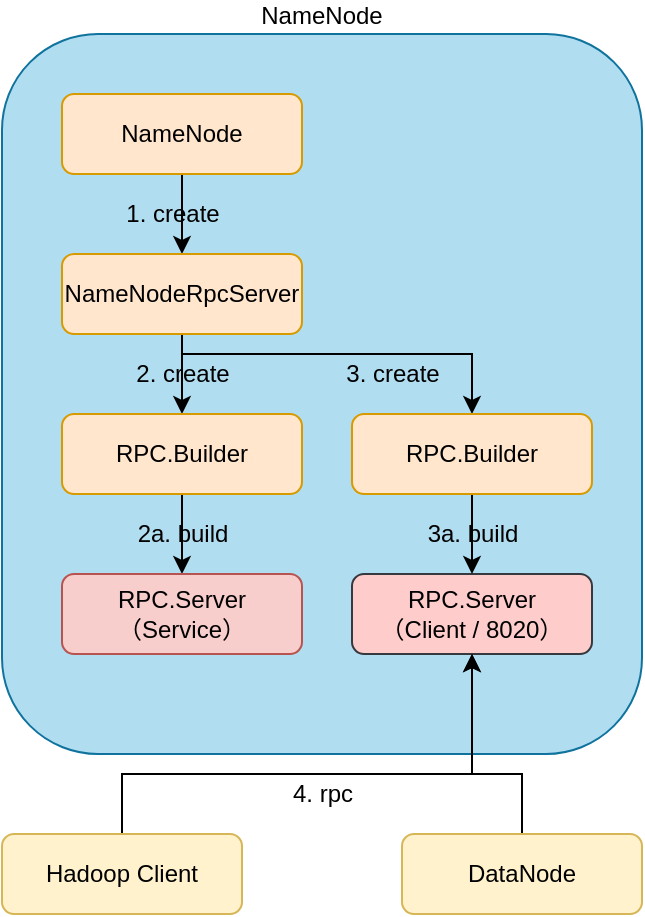 <mxfile version="12.4.2" type="device" pages="1"><diagram id="hMM5rEuSsj2iR4DkiRbX" name="第 1 页"><mxGraphModel dx="1106" dy="830" grid="1" gridSize="10" guides="1" tooltips="1" connect="1" arrows="1" fold="1" page="1" pageScale="1" pageWidth="827" pageHeight="1169" math="0" shadow="0"><root><mxCell id="0"/><mxCell id="1" parent="0"/><mxCell id="BDT3rRYQlgIGQ-wY8mAq-1" value="NameNode" style="rounded=1;whiteSpace=wrap;html=1;labelPosition=center;verticalLabelPosition=top;align=center;verticalAlign=bottom;fillColor=#b1ddf0;strokeColor=#10739e;" parent="1" vertex="1"><mxGeometry x="240" y="80" width="320" height="360" as="geometry"/></mxCell><mxCell id="0vlWlDdlFEA_YA2Uwws7-4" style="edgeStyle=orthogonalEdgeStyle;rounded=0;orthogonalLoop=1;jettySize=auto;html=1;" parent="1" source="BDT3rRYQlgIGQ-wY8mAq-2" target="0PgYDcCBg-6xwP_e2eoF-1" edge="1"><mxGeometry relative="1" as="geometry"/></mxCell><mxCell id="BDT3rRYQlgIGQ-wY8mAq-2" value="NameNode" style="rounded=1;whiteSpace=wrap;html=1;fillColor=#ffe6cc;strokeColor=#d79b00;flipV=1;" parent="1" vertex="1"><mxGeometry x="270" y="110" width="120" height="40" as="geometry"/></mxCell><mxCell id="BDT3rRYQlgIGQ-wY8mAq-10" style="rounded=0;orthogonalLoop=1;jettySize=auto;html=1;entryX=0.5;entryY=0;entryDx=0;entryDy=0;edgeStyle=orthogonalEdgeStyle;" parent="1" edge="1"><mxGeometry relative="1" as="geometry"><Array as="points"><mxPoint x="375" y="320"/><mxPoint x="180" y="320"/></Array><mxPoint x="375" y="260" as="sourcePoint"/></mxGeometry></mxCell><mxCell id="0PgYDcCBg-6xwP_e2eoF-6" style="edgeStyle=orthogonalEdgeStyle;rounded=0;orthogonalLoop=1;jettySize=auto;html=1;" parent="1" source="0PgYDcCBg-6xwP_e2eoF-1" target="0PgYDcCBg-6xwP_e2eoF-5" edge="1"><mxGeometry relative="1" as="geometry"/></mxCell><mxCell id="0vlWlDdlFEA_YA2Uwws7-9" style="edgeStyle=orthogonalEdgeStyle;rounded=0;orthogonalLoop=1;jettySize=auto;html=1;" parent="1" source="0PgYDcCBg-6xwP_e2eoF-1" target="0vlWlDdlFEA_YA2Uwws7-8" edge="1"><mxGeometry relative="1" as="geometry"><Array as="points"><mxPoint x="330" y="240"/><mxPoint x="475" y="240"/></Array></mxGeometry></mxCell><mxCell id="0PgYDcCBg-6xwP_e2eoF-1" value="NameNodeRpcServer" style="rounded=1;whiteSpace=wrap;html=1;fillColor=#ffe6cc;strokeColor=#d79b00;flipV=1;" parent="1" vertex="1"><mxGeometry x="270" y="190" width="120" height="40" as="geometry"/></mxCell><mxCell id="0PgYDcCBg-6xwP_e2eoF-4" value="1. create" style="text;html=1;align=center;verticalAlign=middle;resizable=0;points=[];;autosize=1;" parent="1" vertex="1"><mxGeometry x="295" y="160" width="60" height="20" as="geometry"/></mxCell><mxCell id="0vlWlDdlFEA_YA2Uwws7-6" style="edgeStyle=orthogonalEdgeStyle;rounded=0;orthogonalLoop=1;jettySize=auto;html=1;entryX=0.5;entryY=0;entryDx=0;entryDy=0;" parent="1" source="0PgYDcCBg-6xwP_e2eoF-5" target="0PgYDcCBg-6xwP_e2eoF-11" edge="1"><mxGeometry relative="1" as="geometry"/></mxCell><mxCell id="0PgYDcCBg-6xwP_e2eoF-5" value="RPC.Builder" style="rounded=1;whiteSpace=wrap;html=1;fillColor=#ffe6cc;strokeColor=#d79b00;flipV=1;" parent="1" vertex="1"><mxGeometry x="270" y="270" width="120" height="40" as="geometry"/></mxCell><mxCell id="0PgYDcCBg-6xwP_e2eoF-7" value="2. create" style="text;html=1;align=center;verticalAlign=middle;resizable=0;points=[];;autosize=1;" parent="1" vertex="1"><mxGeometry x="300" y="240" width="60" height="20" as="geometry"/></mxCell><mxCell id="0PgYDcCBg-6xwP_e2eoF-11" value="RPC.Server&lt;br&gt;（Service）" style="rounded=1;whiteSpace=wrap;html=1;fillColor=#f8cecc;strokeColor=#b85450;flipV=1;" parent="1" vertex="1"><mxGeometry x="270" y="350" width="120" height="40" as="geometry"/></mxCell><mxCell id="0PgYDcCBg-6xwP_e2eoF-12" value="RPC.Server&lt;br&gt;（Client / 8020）" style="rounded=1;whiteSpace=wrap;html=1;fillColor=#ffcccc;strokeColor=#36393d;" parent="1" vertex="1"><mxGeometry x="415" y="350" width="120" height="40" as="geometry"/></mxCell><mxCell id="0PgYDcCBg-6xwP_e2eoF-16" value="2a. build" style="text;html=1;align=center;verticalAlign=middle;resizable=0;points=[];;autosize=1;" parent="1" vertex="1"><mxGeometry x="300" y="320" width="60" height="20" as="geometry"/></mxCell><mxCell id="0vlWlDdlFEA_YA2Uwws7-11" style="edgeStyle=orthogonalEdgeStyle;rounded=0;orthogonalLoop=1;jettySize=auto;html=1;" parent="1" source="0vlWlDdlFEA_YA2Uwws7-8" target="0PgYDcCBg-6xwP_e2eoF-12" edge="1"><mxGeometry relative="1" as="geometry"/></mxCell><mxCell id="0vlWlDdlFEA_YA2Uwws7-8" value="RPC.Builder" style="rounded=1;whiteSpace=wrap;html=1;fillColor=#ffe6cc;strokeColor=#d79b00;flipV=1;" parent="1" vertex="1"><mxGeometry x="415" y="270" width="120" height="40" as="geometry"/></mxCell><mxCell id="0vlWlDdlFEA_YA2Uwws7-10" value="3. create" style="text;html=1;align=center;verticalAlign=middle;resizable=0;points=[];;autosize=1;" parent="1" vertex="1"><mxGeometry x="405" y="240" width="60" height="20" as="geometry"/></mxCell><mxCell id="0vlWlDdlFEA_YA2Uwws7-12" value="3a. build" style="text;html=1;align=center;verticalAlign=middle;resizable=0;points=[];;autosize=1;" parent="1" vertex="1"><mxGeometry x="445" y="320" width="60" height="20" as="geometry"/></mxCell><mxCell id="5VEbZJtqIM8kty6DEdCm-3" style="edgeStyle=orthogonalEdgeStyle;rounded=0;orthogonalLoop=1;jettySize=auto;html=1;entryX=0.5;entryY=1;entryDx=0;entryDy=0;" edge="1" parent="1" source="5VEbZJtqIM8kty6DEdCm-1" target="0PgYDcCBg-6xwP_e2eoF-12"><mxGeometry relative="1" as="geometry"><Array as="points"><mxPoint x="300" y="450"/><mxPoint x="475" y="450"/></Array></mxGeometry></mxCell><mxCell id="5VEbZJtqIM8kty6DEdCm-1" value="Hadoop Client" style="rounded=1;whiteSpace=wrap;html=1;fillColor=#fff2cc;strokeColor=#d6b656;" vertex="1" parent="1"><mxGeometry x="240" y="480" width="120" height="40" as="geometry"/></mxCell><mxCell id="5VEbZJtqIM8kty6DEdCm-4" style="edgeStyle=orthogonalEdgeStyle;rounded=0;orthogonalLoop=1;jettySize=auto;html=1;exitX=0.5;exitY=0;exitDx=0;exitDy=0;" edge="1" parent="1" source="5VEbZJtqIM8kty6DEdCm-2" target="0PgYDcCBg-6xwP_e2eoF-12"><mxGeometry relative="1" as="geometry"><Array as="points"><mxPoint x="500" y="450"/><mxPoint x="475" y="450"/></Array></mxGeometry></mxCell><mxCell id="5VEbZJtqIM8kty6DEdCm-2" value="DataNode" style="rounded=1;whiteSpace=wrap;html=1;fillColor=#fff2cc;strokeColor=#d6b656;" vertex="1" parent="1"><mxGeometry x="440" y="480" width="120" height="40" as="geometry"/></mxCell><mxCell id="5VEbZJtqIM8kty6DEdCm-5" value="4. rpc" style="text;html=1;align=center;verticalAlign=middle;resizable=0;points=[];;autosize=1;" vertex="1" parent="1"><mxGeometry x="375" y="450" width="50" height="20" as="geometry"/></mxCell></root></mxGraphModel></diagram></mxfile>